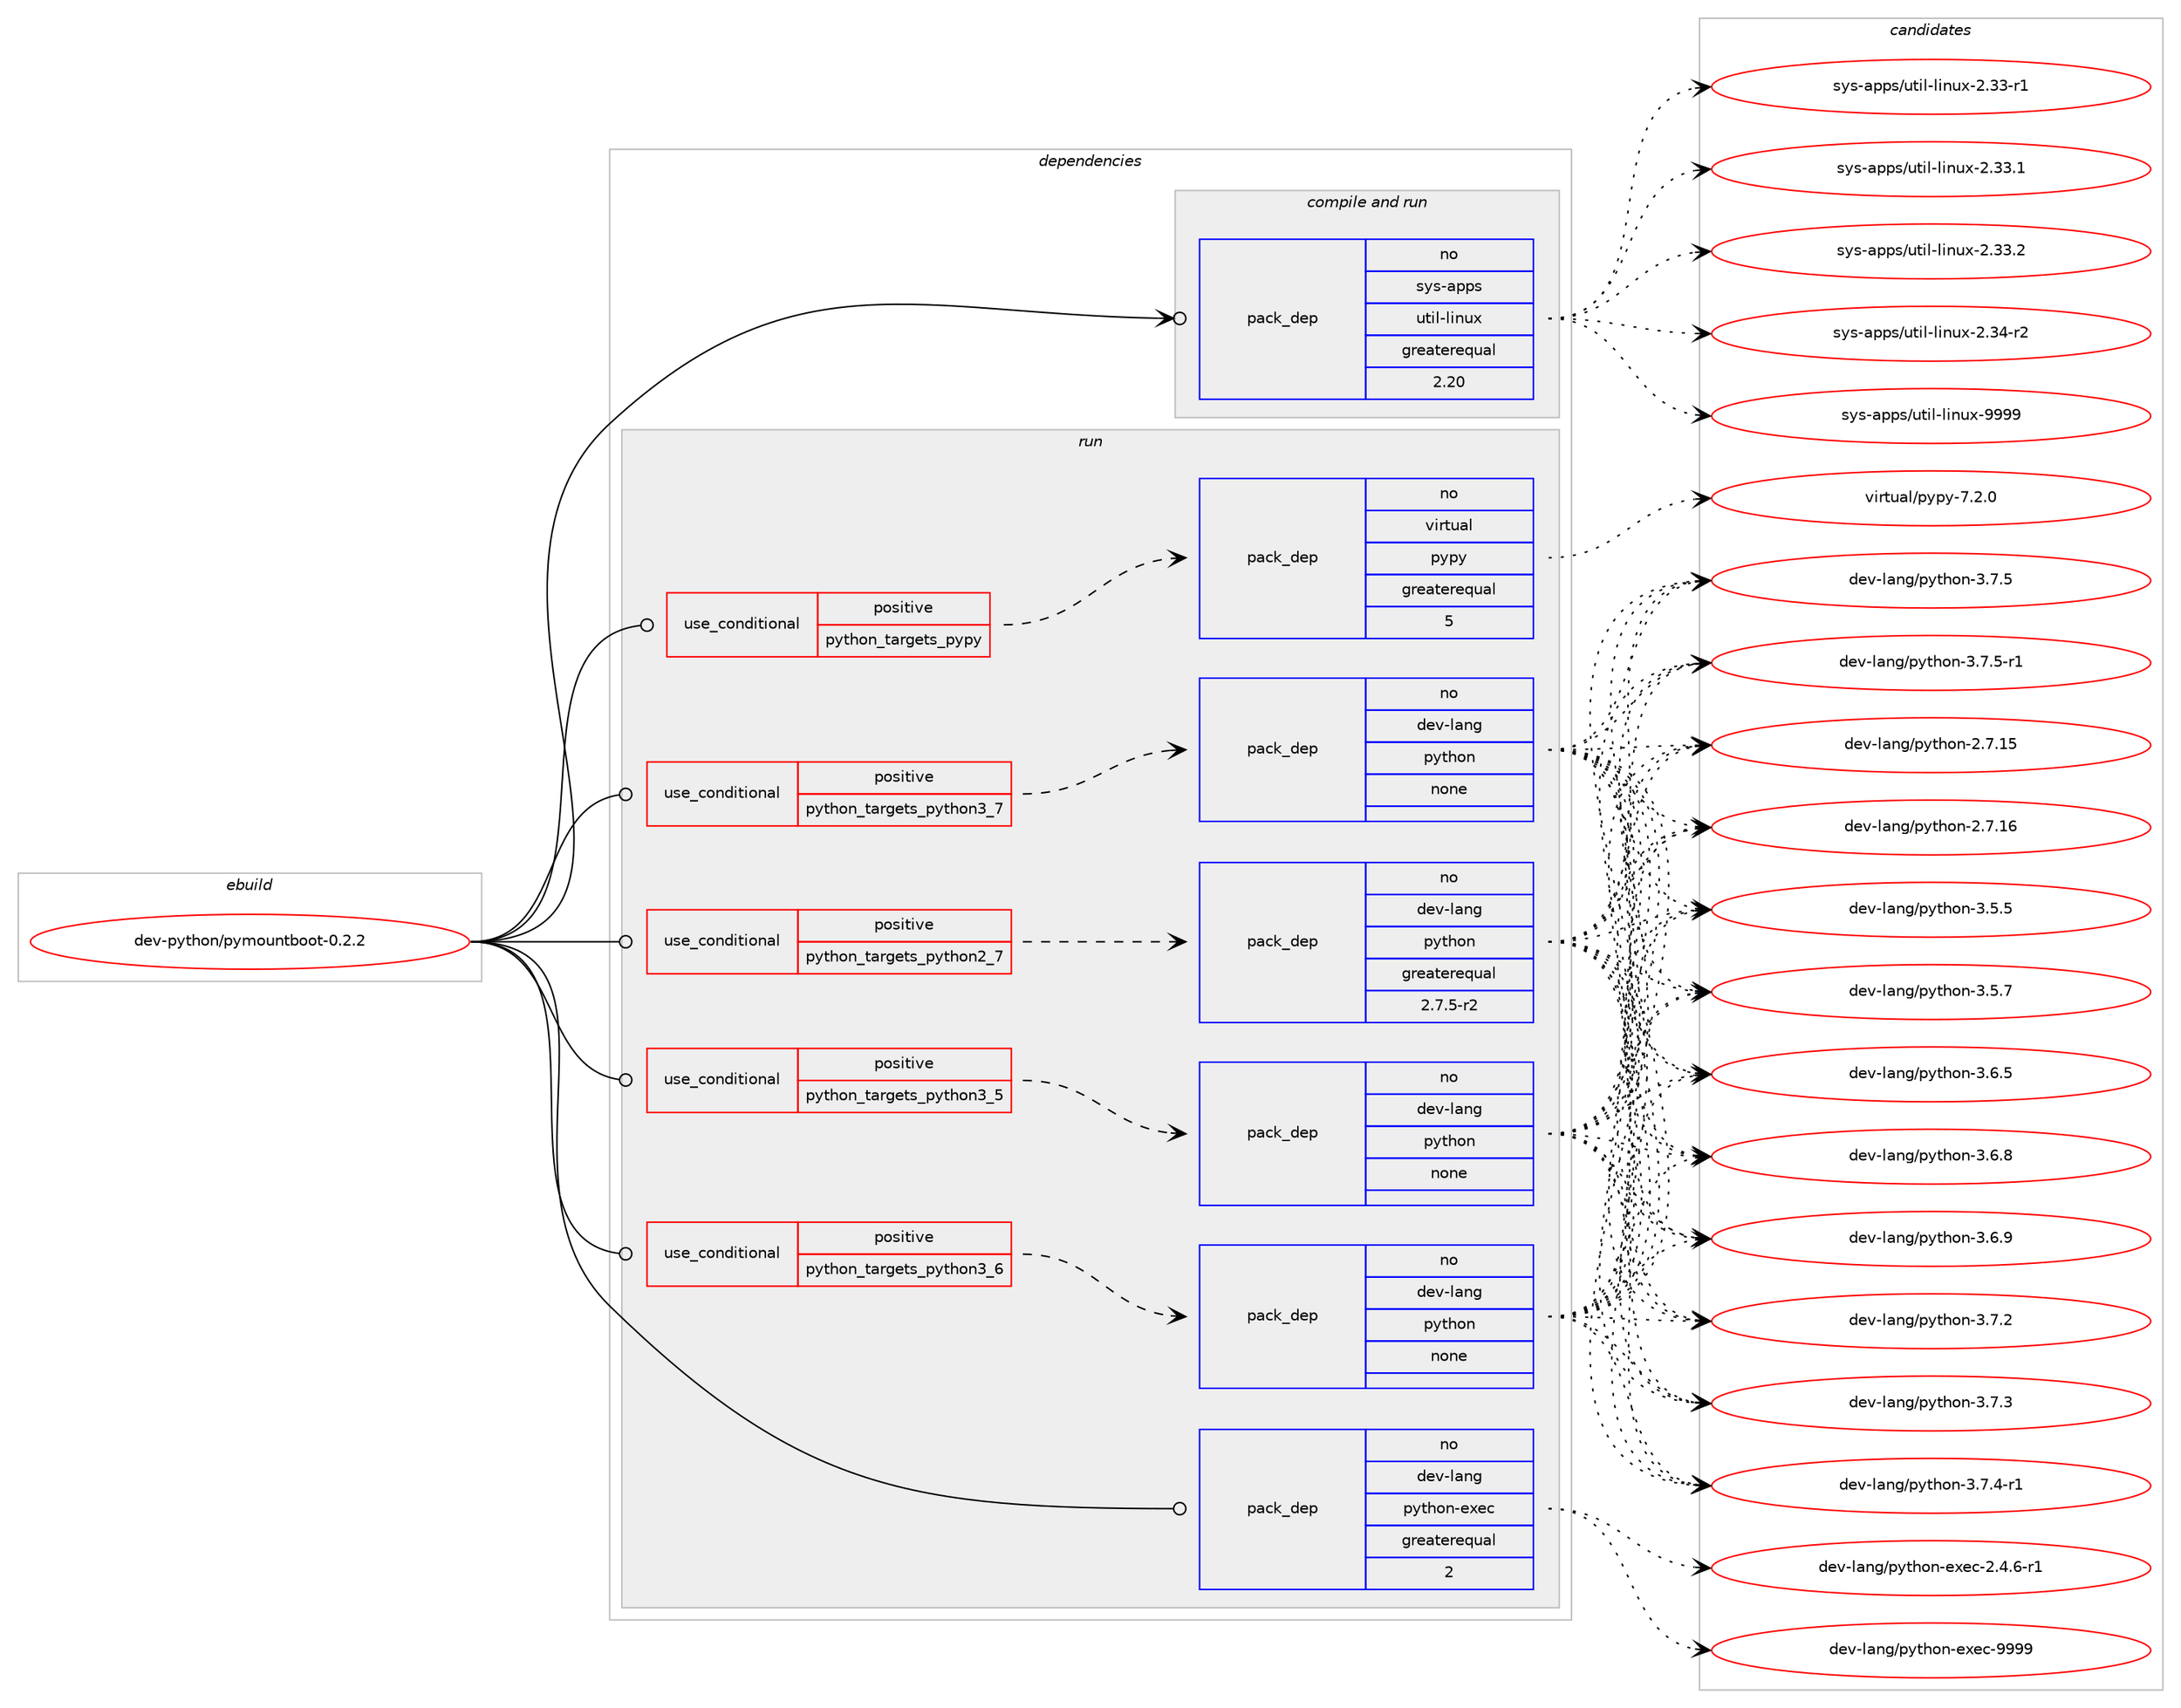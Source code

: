 digraph prolog {

# *************
# Graph options
# *************

newrank=true;
concentrate=true;
compound=true;
graph [rankdir=LR,fontname=Helvetica,fontsize=10,ranksep=1.5];#, ranksep=2.5, nodesep=0.2];
edge  [arrowhead=vee];
node  [fontname=Helvetica,fontsize=10];

# **********
# The ebuild
# **********

subgraph cluster_leftcol {
color=gray;
rank=same;
label=<<i>ebuild</i>>;
id [label="dev-python/pymountboot-0.2.2", color=red, width=4, href="../dev-python/pymountboot-0.2.2.svg"];
}

# ****************
# The dependencies
# ****************

subgraph cluster_midcol {
color=gray;
label=<<i>dependencies</i>>;
subgraph cluster_compile {
fillcolor="#eeeeee";
style=filled;
label=<<i>compile</i>>;
}
subgraph cluster_compileandrun {
fillcolor="#eeeeee";
style=filled;
label=<<i>compile and run</i>>;
subgraph pack468907 {
dependency627018 [label=<<TABLE BORDER="0" CELLBORDER="1" CELLSPACING="0" CELLPADDING="4" WIDTH="220"><TR><TD ROWSPAN="6" CELLPADDING="30">pack_dep</TD></TR><TR><TD WIDTH="110">no</TD></TR><TR><TD>sys-apps</TD></TR><TR><TD>util-linux</TD></TR><TR><TD>greaterequal</TD></TR><TR><TD>2.20</TD></TR></TABLE>>, shape=none, color=blue];
}
id:e -> dependency627018:w [weight=20,style="solid",arrowhead="odotvee"];
}
subgraph cluster_run {
fillcolor="#eeeeee";
style=filled;
label=<<i>run</i>>;
subgraph cond146263 {
dependency627019 [label=<<TABLE BORDER="0" CELLBORDER="1" CELLSPACING="0" CELLPADDING="4"><TR><TD ROWSPAN="3" CELLPADDING="10">use_conditional</TD></TR><TR><TD>positive</TD></TR><TR><TD>python_targets_pypy</TD></TR></TABLE>>, shape=none, color=red];
subgraph pack468908 {
dependency627020 [label=<<TABLE BORDER="0" CELLBORDER="1" CELLSPACING="0" CELLPADDING="4" WIDTH="220"><TR><TD ROWSPAN="6" CELLPADDING="30">pack_dep</TD></TR><TR><TD WIDTH="110">no</TD></TR><TR><TD>virtual</TD></TR><TR><TD>pypy</TD></TR><TR><TD>greaterequal</TD></TR><TR><TD>5</TD></TR></TABLE>>, shape=none, color=blue];
}
dependency627019:e -> dependency627020:w [weight=20,style="dashed",arrowhead="vee"];
}
id:e -> dependency627019:w [weight=20,style="solid",arrowhead="odot"];
subgraph cond146264 {
dependency627021 [label=<<TABLE BORDER="0" CELLBORDER="1" CELLSPACING="0" CELLPADDING="4"><TR><TD ROWSPAN="3" CELLPADDING="10">use_conditional</TD></TR><TR><TD>positive</TD></TR><TR><TD>python_targets_python2_7</TD></TR></TABLE>>, shape=none, color=red];
subgraph pack468909 {
dependency627022 [label=<<TABLE BORDER="0" CELLBORDER="1" CELLSPACING="0" CELLPADDING="4" WIDTH="220"><TR><TD ROWSPAN="6" CELLPADDING="30">pack_dep</TD></TR><TR><TD WIDTH="110">no</TD></TR><TR><TD>dev-lang</TD></TR><TR><TD>python</TD></TR><TR><TD>greaterequal</TD></TR><TR><TD>2.7.5-r2</TD></TR></TABLE>>, shape=none, color=blue];
}
dependency627021:e -> dependency627022:w [weight=20,style="dashed",arrowhead="vee"];
}
id:e -> dependency627021:w [weight=20,style="solid",arrowhead="odot"];
subgraph cond146265 {
dependency627023 [label=<<TABLE BORDER="0" CELLBORDER="1" CELLSPACING="0" CELLPADDING="4"><TR><TD ROWSPAN="3" CELLPADDING="10">use_conditional</TD></TR><TR><TD>positive</TD></TR><TR><TD>python_targets_python3_5</TD></TR></TABLE>>, shape=none, color=red];
subgraph pack468910 {
dependency627024 [label=<<TABLE BORDER="0" CELLBORDER="1" CELLSPACING="0" CELLPADDING="4" WIDTH="220"><TR><TD ROWSPAN="6" CELLPADDING="30">pack_dep</TD></TR><TR><TD WIDTH="110">no</TD></TR><TR><TD>dev-lang</TD></TR><TR><TD>python</TD></TR><TR><TD>none</TD></TR><TR><TD></TD></TR></TABLE>>, shape=none, color=blue];
}
dependency627023:e -> dependency627024:w [weight=20,style="dashed",arrowhead="vee"];
}
id:e -> dependency627023:w [weight=20,style="solid",arrowhead="odot"];
subgraph cond146266 {
dependency627025 [label=<<TABLE BORDER="0" CELLBORDER="1" CELLSPACING="0" CELLPADDING="4"><TR><TD ROWSPAN="3" CELLPADDING="10">use_conditional</TD></TR><TR><TD>positive</TD></TR><TR><TD>python_targets_python3_6</TD></TR></TABLE>>, shape=none, color=red];
subgraph pack468911 {
dependency627026 [label=<<TABLE BORDER="0" CELLBORDER="1" CELLSPACING="0" CELLPADDING="4" WIDTH="220"><TR><TD ROWSPAN="6" CELLPADDING="30">pack_dep</TD></TR><TR><TD WIDTH="110">no</TD></TR><TR><TD>dev-lang</TD></TR><TR><TD>python</TD></TR><TR><TD>none</TD></TR><TR><TD></TD></TR></TABLE>>, shape=none, color=blue];
}
dependency627025:e -> dependency627026:w [weight=20,style="dashed",arrowhead="vee"];
}
id:e -> dependency627025:w [weight=20,style="solid",arrowhead="odot"];
subgraph cond146267 {
dependency627027 [label=<<TABLE BORDER="0" CELLBORDER="1" CELLSPACING="0" CELLPADDING="4"><TR><TD ROWSPAN="3" CELLPADDING="10">use_conditional</TD></TR><TR><TD>positive</TD></TR><TR><TD>python_targets_python3_7</TD></TR></TABLE>>, shape=none, color=red];
subgraph pack468912 {
dependency627028 [label=<<TABLE BORDER="0" CELLBORDER="1" CELLSPACING="0" CELLPADDING="4" WIDTH="220"><TR><TD ROWSPAN="6" CELLPADDING="30">pack_dep</TD></TR><TR><TD WIDTH="110">no</TD></TR><TR><TD>dev-lang</TD></TR><TR><TD>python</TD></TR><TR><TD>none</TD></TR><TR><TD></TD></TR></TABLE>>, shape=none, color=blue];
}
dependency627027:e -> dependency627028:w [weight=20,style="dashed",arrowhead="vee"];
}
id:e -> dependency627027:w [weight=20,style="solid",arrowhead="odot"];
subgraph pack468913 {
dependency627029 [label=<<TABLE BORDER="0" CELLBORDER="1" CELLSPACING="0" CELLPADDING="4" WIDTH="220"><TR><TD ROWSPAN="6" CELLPADDING="30">pack_dep</TD></TR><TR><TD WIDTH="110">no</TD></TR><TR><TD>dev-lang</TD></TR><TR><TD>python-exec</TD></TR><TR><TD>greaterequal</TD></TR><TR><TD>2</TD></TR></TABLE>>, shape=none, color=blue];
}
id:e -> dependency627029:w [weight=20,style="solid",arrowhead="odot"];
}
}

# **************
# The candidates
# **************

subgraph cluster_choices {
rank=same;
color=gray;
label=<<i>candidates</i>>;

subgraph choice468907 {
color=black;
nodesep=1;
choice1151211154597112112115471171161051084510810511011712045504651514511449 [label="sys-apps/util-linux-2.33-r1", color=red, width=4,href="../sys-apps/util-linux-2.33-r1.svg"];
choice1151211154597112112115471171161051084510810511011712045504651514649 [label="sys-apps/util-linux-2.33.1", color=red, width=4,href="../sys-apps/util-linux-2.33.1.svg"];
choice1151211154597112112115471171161051084510810511011712045504651514650 [label="sys-apps/util-linux-2.33.2", color=red, width=4,href="../sys-apps/util-linux-2.33.2.svg"];
choice1151211154597112112115471171161051084510810511011712045504651524511450 [label="sys-apps/util-linux-2.34-r2", color=red, width=4,href="../sys-apps/util-linux-2.34-r2.svg"];
choice115121115459711211211547117116105108451081051101171204557575757 [label="sys-apps/util-linux-9999", color=red, width=4,href="../sys-apps/util-linux-9999.svg"];
dependency627018:e -> choice1151211154597112112115471171161051084510810511011712045504651514511449:w [style=dotted,weight="100"];
dependency627018:e -> choice1151211154597112112115471171161051084510810511011712045504651514649:w [style=dotted,weight="100"];
dependency627018:e -> choice1151211154597112112115471171161051084510810511011712045504651514650:w [style=dotted,weight="100"];
dependency627018:e -> choice1151211154597112112115471171161051084510810511011712045504651524511450:w [style=dotted,weight="100"];
dependency627018:e -> choice115121115459711211211547117116105108451081051101171204557575757:w [style=dotted,weight="100"];
}
subgraph choice468908 {
color=black;
nodesep=1;
choice1181051141161179710847112121112121455546504648 [label="virtual/pypy-7.2.0", color=red, width=4,href="../virtual/pypy-7.2.0.svg"];
dependency627020:e -> choice1181051141161179710847112121112121455546504648:w [style=dotted,weight="100"];
}
subgraph choice468909 {
color=black;
nodesep=1;
choice10010111845108971101034711212111610411111045504655464953 [label="dev-lang/python-2.7.15", color=red, width=4,href="../dev-lang/python-2.7.15.svg"];
choice10010111845108971101034711212111610411111045504655464954 [label="dev-lang/python-2.7.16", color=red, width=4,href="../dev-lang/python-2.7.16.svg"];
choice100101118451089711010347112121116104111110455146534653 [label="dev-lang/python-3.5.5", color=red, width=4,href="../dev-lang/python-3.5.5.svg"];
choice100101118451089711010347112121116104111110455146534655 [label="dev-lang/python-3.5.7", color=red, width=4,href="../dev-lang/python-3.5.7.svg"];
choice100101118451089711010347112121116104111110455146544653 [label="dev-lang/python-3.6.5", color=red, width=4,href="../dev-lang/python-3.6.5.svg"];
choice100101118451089711010347112121116104111110455146544656 [label="dev-lang/python-3.6.8", color=red, width=4,href="../dev-lang/python-3.6.8.svg"];
choice100101118451089711010347112121116104111110455146544657 [label="dev-lang/python-3.6.9", color=red, width=4,href="../dev-lang/python-3.6.9.svg"];
choice100101118451089711010347112121116104111110455146554650 [label="dev-lang/python-3.7.2", color=red, width=4,href="../dev-lang/python-3.7.2.svg"];
choice100101118451089711010347112121116104111110455146554651 [label="dev-lang/python-3.7.3", color=red, width=4,href="../dev-lang/python-3.7.3.svg"];
choice1001011184510897110103471121211161041111104551465546524511449 [label="dev-lang/python-3.7.4-r1", color=red, width=4,href="../dev-lang/python-3.7.4-r1.svg"];
choice100101118451089711010347112121116104111110455146554653 [label="dev-lang/python-3.7.5", color=red, width=4,href="../dev-lang/python-3.7.5.svg"];
choice1001011184510897110103471121211161041111104551465546534511449 [label="dev-lang/python-3.7.5-r1", color=red, width=4,href="../dev-lang/python-3.7.5-r1.svg"];
dependency627022:e -> choice10010111845108971101034711212111610411111045504655464953:w [style=dotted,weight="100"];
dependency627022:e -> choice10010111845108971101034711212111610411111045504655464954:w [style=dotted,weight="100"];
dependency627022:e -> choice100101118451089711010347112121116104111110455146534653:w [style=dotted,weight="100"];
dependency627022:e -> choice100101118451089711010347112121116104111110455146534655:w [style=dotted,weight="100"];
dependency627022:e -> choice100101118451089711010347112121116104111110455146544653:w [style=dotted,weight="100"];
dependency627022:e -> choice100101118451089711010347112121116104111110455146544656:w [style=dotted,weight="100"];
dependency627022:e -> choice100101118451089711010347112121116104111110455146544657:w [style=dotted,weight="100"];
dependency627022:e -> choice100101118451089711010347112121116104111110455146554650:w [style=dotted,weight="100"];
dependency627022:e -> choice100101118451089711010347112121116104111110455146554651:w [style=dotted,weight="100"];
dependency627022:e -> choice1001011184510897110103471121211161041111104551465546524511449:w [style=dotted,weight="100"];
dependency627022:e -> choice100101118451089711010347112121116104111110455146554653:w [style=dotted,weight="100"];
dependency627022:e -> choice1001011184510897110103471121211161041111104551465546534511449:w [style=dotted,weight="100"];
}
subgraph choice468910 {
color=black;
nodesep=1;
choice10010111845108971101034711212111610411111045504655464953 [label="dev-lang/python-2.7.15", color=red, width=4,href="../dev-lang/python-2.7.15.svg"];
choice10010111845108971101034711212111610411111045504655464954 [label="dev-lang/python-2.7.16", color=red, width=4,href="../dev-lang/python-2.7.16.svg"];
choice100101118451089711010347112121116104111110455146534653 [label="dev-lang/python-3.5.5", color=red, width=4,href="../dev-lang/python-3.5.5.svg"];
choice100101118451089711010347112121116104111110455146534655 [label="dev-lang/python-3.5.7", color=red, width=4,href="../dev-lang/python-3.5.7.svg"];
choice100101118451089711010347112121116104111110455146544653 [label="dev-lang/python-3.6.5", color=red, width=4,href="../dev-lang/python-3.6.5.svg"];
choice100101118451089711010347112121116104111110455146544656 [label="dev-lang/python-3.6.8", color=red, width=4,href="../dev-lang/python-3.6.8.svg"];
choice100101118451089711010347112121116104111110455146544657 [label="dev-lang/python-3.6.9", color=red, width=4,href="../dev-lang/python-3.6.9.svg"];
choice100101118451089711010347112121116104111110455146554650 [label="dev-lang/python-3.7.2", color=red, width=4,href="../dev-lang/python-3.7.2.svg"];
choice100101118451089711010347112121116104111110455146554651 [label="dev-lang/python-3.7.3", color=red, width=4,href="../dev-lang/python-3.7.3.svg"];
choice1001011184510897110103471121211161041111104551465546524511449 [label="dev-lang/python-3.7.4-r1", color=red, width=4,href="../dev-lang/python-3.7.4-r1.svg"];
choice100101118451089711010347112121116104111110455146554653 [label="dev-lang/python-3.7.5", color=red, width=4,href="../dev-lang/python-3.7.5.svg"];
choice1001011184510897110103471121211161041111104551465546534511449 [label="dev-lang/python-3.7.5-r1", color=red, width=4,href="../dev-lang/python-3.7.5-r1.svg"];
dependency627024:e -> choice10010111845108971101034711212111610411111045504655464953:w [style=dotted,weight="100"];
dependency627024:e -> choice10010111845108971101034711212111610411111045504655464954:w [style=dotted,weight="100"];
dependency627024:e -> choice100101118451089711010347112121116104111110455146534653:w [style=dotted,weight="100"];
dependency627024:e -> choice100101118451089711010347112121116104111110455146534655:w [style=dotted,weight="100"];
dependency627024:e -> choice100101118451089711010347112121116104111110455146544653:w [style=dotted,weight="100"];
dependency627024:e -> choice100101118451089711010347112121116104111110455146544656:w [style=dotted,weight="100"];
dependency627024:e -> choice100101118451089711010347112121116104111110455146544657:w [style=dotted,weight="100"];
dependency627024:e -> choice100101118451089711010347112121116104111110455146554650:w [style=dotted,weight="100"];
dependency627024:e -> choice100101118451089711010347112121116104111110455146554651:w [style=dotted,weight="100"];
dependency627024:e -> choice1001011184510897110103471121211161041111104551465546524511449:w [style=dotted,weight="100"];
dependency627024:e -> choice100101118451089711010347112121116104111110455146554653:w [style=dotted,weight="100"];
dependency627024:e -> choice1001011184510897110103471121211161041111104551465546534511449:w [style=dotted,weight="100"];
}
subgraph choice468911 {
color=black;
nodesep=1;
choice10010111845108971101034711212111610411111045504655464953 [label="dev-lang/python-2.7.15", color=red, width=4,href="../dev-lang/python-2.7.15.svg"];
choice10010111845108971101034711212111610411111045504655464954 [label="dev-lang/python-2.7.16", color=red, width=4,href="../dev-lang/python-2.7.16.svg"];
choice100101118451089711010347112121116104111110455146534653 [label="dev-lang/python-3.5.5", color=red, width=4,href="../dev-lang/python-3.5.5.svg"];
choice100101118451089711010347112121116104111110455146534655 [label="dev-lang/python-3.5.7", color=red, width=4,href="../dev-lang/python-3.5.7.svg"];
choice100101118451089711010347112121116104111110455146544653 [label="dev-lang/python-3.6.5", color=red, width=4,href="../dev-lang/python-3.6.5.svg"];
choice100101118451089711010347112121116104111110455146544656 [label="dev-lang/python-3.6.8", color=red, width=4,href="../dev-lang/python-3.6.8.svg"];
choice100101118451089711010347112121116104111110455146544657 [label="dev-lang/python-3.6.9", color=red, width=4,href="../dev-lang/python-3.6.9.svg"];
choice100101118451089711010347112121116104111110455146554650 [label="dev-lang/python-3.7.2", color=red, width=4,href="../dev-lang/python-3.7.2.svg"];
choice100101118451089711010347112121116104111110455146554651 [label="dev-lang/python-3.7.3", color=red, width=4,href="../dev-lang/python-3.7.3.svg"];
choice1001011184510897110103471121211161041111104551465546524511449 [label="dev-lang/python-3.7.4-r1", color=red, width=4,href="../dev-lang/python-3.7.4-r1.svg"];
choice100101118451089711010347112121116104111110455146554653 [label="dev-lang/python-3.7.5", color=red, width=4,href="../dev-lang/python-3.7.5.svg"];
choice1001011184510897110103471121211161041111104551465546534511449 [label="dev-lang/python-3.7.5-r1", color=red, width=4,href="../dev-lang/python-3.7.5-r1.svg"];
dependency627026:e -> choice10010111845108971101034711212111610411111045504655464953:w [style=dotted,weight="100"];
dependency627026:e -> choice10010111845108971101034711212111610411111045504655464954:w [style=dotted,weight="100"];
dependency627026:e -> choice100101118451089711010347112121116104111110455146534653:w [style=dotted,weight="100"];
dependency627026:e -> choice100101118451089711010347112121116104111110455146534655:w [style=dotted,weight="100"];
dependency627026:e -> choice100101118451089711010347112121116104111110455146544653:w [style=dotted,weight="100"];
dependency627026:e -> choice100101118451089711010347112121116104111110455146544656:w [style=dotted,weight="100"];
dependency627026:e -> choice100101118451089711010347112121116104111110455146544657:w [style=dotted,weight="100"];
dependency627026:e -> choice100101118451089711010347112121116104111110455146554650:w [style=dotted,weight="100"];
dependency627026:e -> choice100101118451089711010347112121116104111110455146554651:w [style=dotted,weight="100"];
dependency627026:e -> choice1001011184510897110103471121211161041111104551465546524511449:w [style=dotted,weight="100"];
dependency627026:e -> choice100101118451089711010347112121116104111110455146554653:w [style=dotted,weight="100"];
dependency627026:e -> choice1001011184510897110103471121211161041111104551465546534511449:w [style=dotted,weight="100"];
}
subgraph choice468912 {
color=black;
nodesep=1;
choice10010111845108971101034711212111610411111045504655464953 [label="dev-lang/python-2.7.15", color=red, width=4,href="../dev-lang/python-2.7.15.svg"];
choice10010111845108971101034711212111610411111045504655464954 [label="dev-lang/python-2.7.16", color=red, width=4,href="../dev-lang/python-2.7.16.svg"];
choice100101118451089711010347112121116104111110455146534653 [label="dev-lang/python-3.5.5", color=red, width=4,href="../dev-lang/python-3.5.5.svg"];
choice100101118451089711010347112121116104111110455146534655 [label="dev-lang/python-3.5.7", color=red, width=4,href="../dev-lang/python-3.5.7.svg"];
choice100101118451089711010347112121116104111110455146544653 [label="dev-lang/python-3.6.5", color=red, width=4,href="../dev-lang/python-3.6.5.svg"];
choice100101118451089711010347112121116104111110455146544656 [label="dev-lang/python-3.6.8", color=red, width=4,href="../dev-lang/python-3.6.8.svg"];
choice100101118451089711010347112121116104111110455146544657 [label="dev-lang/python-3.6.9", color=red, width=4,href="../dev-lang/python-3.6.9.svg"];
choice100101118451089711010347112121116104111110455146554650 [label="dev-lang/python-3.7.2", color=red, width=4,href="../dev-lang/python-3.7.2.svg"];
choice100101118451089711010347112121116104111110455146554651 [label="dev-lang/python-3.7.3", color=red, width=4,href="../dev-lang/python-3.7.3.svg"];
choice1001011184510897110103471121211161041111104551465546524511449 [label="dev-lang/python-3.7.4-r1", color=red, width=4,href="../dev-lang/python-3.7.4-r1.svg"];
choice100101118451089711010347112121116104111110455146554653 [label="dev-lang/python-3.7.5", color=red, width=4,href="../dev-lang/python-3.7.5.svg"];
choice1001011184510897110103471121211161041111104551465546534511449 [label="dev-lang/python-3.7.5-r1", color=red, width=4,href="../dev-lang/python-3.7.5-r1.svg"];
dependency627028:e -> choice10010111845108971101034711212111610411111045504655464953:w [style=dotted,weight="100"];
dependency627028:e -> choice10010111845108971101034711212111610411111045504655464954:w [style=dotted,weight="100"];
dependency627028:e -> choice100101118451089711010347112121116104111110455146534653:w [style=dotted,weight="100"];
dependency627028:e -> choice100101118451089711010347112121116104111110455146534655:w [style=dotted,weight="100"];
dependency627028:e -> choice100101118451089711010347112121116104111110455146544653:w [style=dotted,weight="100"];
dependency627028:e -> choice100101118451089711010347112121116104111110455146544656:w [style=dotted,weight="100"];
dependency627028:e -> choice100101118451089711010347112121116104111110455146544657:w [style=dotted,weight="100"];
dependency627028:e -> choice100101118451089711010347112121116104111110455146554650:w [style=dotted,weight="100"];
dependency627028:e -> choice100101118451089711010347112121116104111110455146554651:w [style=dotted,weight="100"];
dependency627028:e -> choice1001011184510897110103471121211161041111104551465546524511449:w [style=dotted,weight="100"];
dependency627028:e -> choice100101118451089711010347112121116104111110455146554653:w [style=dotted,weight="100"];
dependency627028:e -> choice1001011184510897110103471121211161041111104551465546534511449:w [style=dotted,weight="100"];
}
subgraph choice468913 {
color=black;
nodesep=1;
choice10010111845108971101034711212111610411111045101120101994550465246544511449 [label="dev-lang/python-exec-2.4.6-r1", color=red, width=4,href="../dev-lang/python-exec-2.4.6-r1.svg"];
choice10010111845108971101034711212111610411111045101120101994557575757 [label="dev-lang/python-exec-9999", color=red, width=4,href="../dev-lang/python-exec-9999.svg"];
dependency627029:e -> choice10010111845108971101034711212111610411111045101120101994550465246544511449:w [style=dotted,weight="100"];
dependency627029:e -> choice10010111845108971101034711212111610411111045101120101994557575757:w [style=dotted,weight="100"];
}
}

}
